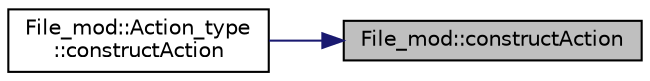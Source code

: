 digraph "File_mod::constructAction"
{
 // LATEX_PDF_SIZE
  edge [fontname="Helvetica",fontsize="10",labelfontname="Helvetica",labelfontsize="10"];
  node [fontname="Helvetica",fontsize="10",shape=record];
  rankdir="RL";
  Node1 [label="File_mod::constructAction",height=0.2,width=0.4,color="black", fillcolor="grey75", style="filled", fontcolor="black",tooltip=" "];
  Node1 -> Node2 [dir="back",color="midnightblue",fontsize="10",style="solid",fontname="Helvetica"];
  Node2 [label="File_mod::Action_type\l::constructAction",height=0.2,width=0.4,color="black", fillcolor="white", style="filled",URL="$structFile__mod_1_1Action__type.html#ae8e18732181fc0d28922df907ae154ae",tooltip=" "];
}
